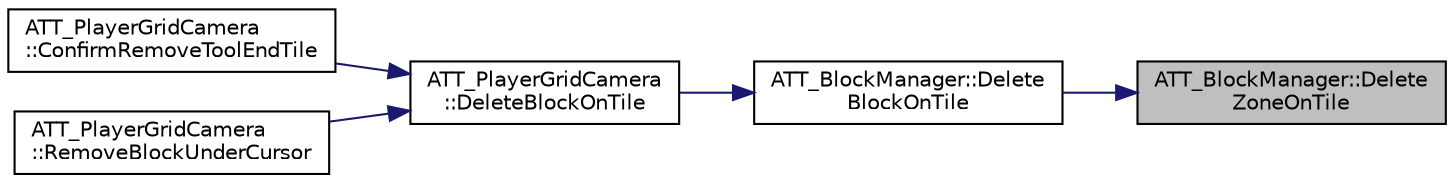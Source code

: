 digraph "ATT_BlockManager::DeleteZoneOnTile"
{
 // LATEX_PDF_SIZE
  edge [fontname="Helvetica",fontsize="10",labelfontname="Helvetica",labelfontsize="10"];
  node [fontname="Helvetica",fontsize="10",shape=record];
  rankdir="RL";
  Node19 [label="ATT_BlockManager::Delete\lZoneOnTile",height=0.2,width=0.4,color="black", fillcolor="grey75", style="filled", fontcolor="black",tooltip="Clears the tile of any zoneIDs."];
  Node19 -> Node20 [dir="back",color="midnightblue",fontsize="10",style="solid",fontname="Helvetica"];
  Node20 [label="ATT_BlockManager::Delete\lBlockOnTile",height=0.2,width=0.4,color="black", fillcolor="white", style="filled",URL="$class_a_t_t___block_manager.html#a4389a110be093fdec1e1e56e847f93a5",tooltip="Delete block that owns the tile selected & clears all tiles that belonged to that block."];
  Node20 -> Node21 [dir="back",color="midnightblue",fontsize="10",style="solid",fontname="Helvetica"];
  Node21 [label="ATT_PlayerGridCamera\l::DeleteBlockOnTile",height=0.2,width=0.4,color="black", fillcolor="white", style="filled",URL="$class_a_t_t___player_grid_camera.html#a4ee51f1a11796e95ddef813ba85f101e",tooltip="Calls DeleteBlockOnTile in BlockManager to delete the block or clear the zone a TileID."];
  Node21 -> Node22 [dir="back",color="midnightblue",fontsize="10",style="solid",fontname="Helvetica"];
  Node22 [label="ATT_PlayerGridCamera\l::ConfirmRemoveToolEndTile",height=0.2,width=0.4,color="black", fillcolor="white", style="filled",URL="$class_a_t_t___player_grid_camera.html#a26a23b23a58d5bbeab3359dcbd359b3a",tooltip="To be called when StartTile has been confirmed."];
  Node21 -> Node23 [dir="back",color="midnightblue",fontsize="10",style="solid",fontname="Helvetica"];
  Node23 [label="ATT_PlayerGridCamera\l::RemoveBlockUnderCursor",height=0.2,width=0.4,color="black", fillcolor="white", style="filled",URL="$class_a_t_t___player_grid_camera.html#a330aef5a0f8e06fa1d70aa07cdf72c3a",tooltip="Instantly deletes whatever is placed on the currently hovered tile."];
}
